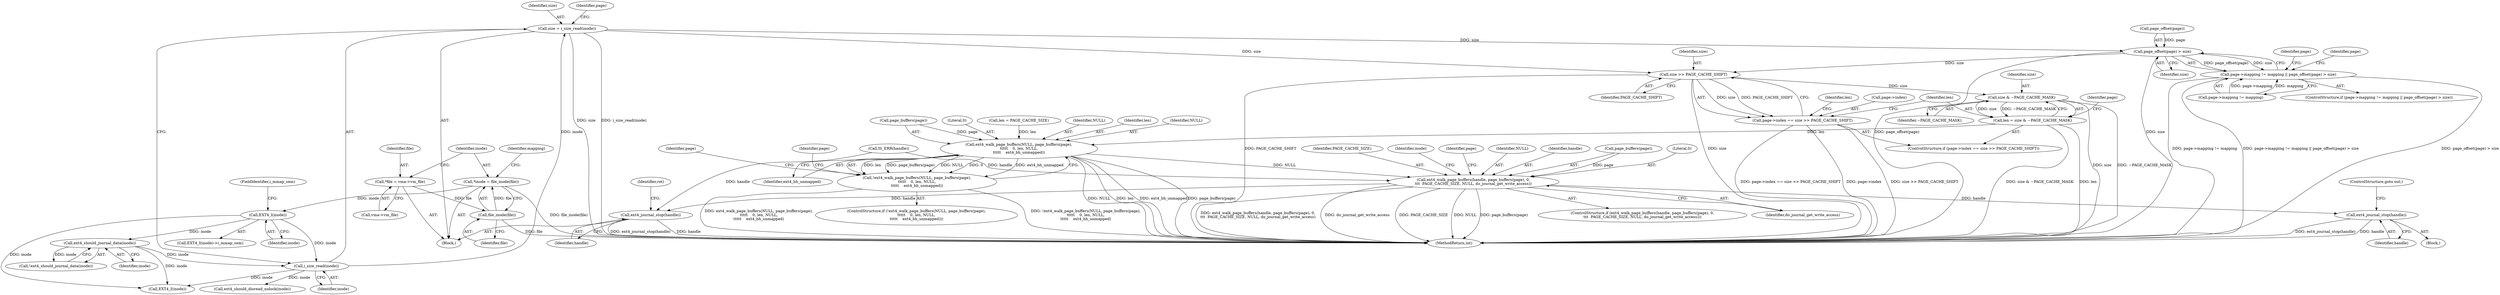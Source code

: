 digraph "0_linux_ea3d7209ca01da209cda6f0dea8be9cc4b7a933b_5@API" {
"1000194" [label="(Call,size = i_size_read(inode))"];
"1000196" [label="(Call,i_size_read(inode))"];
"1000152" [label="(Call,EXT4_I(inode))"];
"1000125" [label="(Call,*inode = file_inode(file))"];
"1000127" [label="(Call,file_inode(file))"];
"1000119" [label="(Call,*file = vma->vm_file)"];
"1000164" [label="(Call,ext4_should_journal_data(inode))"];
"1000205" [label="(Call,page_offset(page) > size)"];
"1000199" [label="(Call,page->mapping != mapping || page_offset(page) > size)"];
"1000221" [label="(Call,size >> PAGE_CACHE_SHIFT)"];
"1000217" [label="(Call,page->index == size >> PAGE_CACHE_SHIFT)"];
"1000226" [label="(Call,size & ~PAGE_CACHE_MASK)"];
"1000224" [label="(Call,len = size & ~PAGE_CACHE_MASK)"];
"1000239" [label="(Call,ext4_walk_page_buffers(NULL, page_buffers(page),\n\t\t\t\t\t    0, len, NULL,\n\t\t\t\t\t    ext4_bh_unmapped))"];
"1000238" [label="(Call,!ext4_walk_page_buffers(NULL, page_buffers(page),\n\t\t\t\t\t    0, len, NULL,\n\t\t\t\t\t    ext4_bh_unmapped))"];
"1000296" [label="(Call,ext4_walk_page_buffers(handle, page_buffers(page), 0,\n\t\t\t  PAGE_CACHE_SIZE, NULL, do_journal_get_write_access))"];
"1000310" [label="(Call,ext4_journal_stop(handle))"];
"1000316" [label="(Call,ext4_journal_stop(handle))"];
"1000165" [label="(Identifier,inode)"];
"1000300" [label="(Literal,0)"];
"1000197" [label="(Identifier,inode)"];
"1000301" [label="(Identifier,PAGE_CACHE_SIZE)"];
"1000316" [label="(Call,ext4_journal_stop(handle))"];
"1000241" [label="(Call,page_buffers(page))"];
"1000243" [label="(Literal,0)"];
"1000311" [label="(Identifier,handle)"];
"1000219" [label="(Identifier,page)"];
"1000164" [label="(Call,ext4_should_journal_data(inode))"];
"1000231" [label="(Identifier,len)"];
"1000275" [label="(Call,IS_ERR(handle))"];
"1000230" [label="(Call,len = PAGE_CACHE_SIZE)"];
"1000223" [label="(Identifier,PAGE_CACHE_SHIFT)"];
"1000310" [label="(Call,ext4_journal_stop(handle))"];
"1000237" [label="(ControlStructure,if (!ext4_walk_page_buffers(NULL, page_buffers(page),\n\t\t\t\t\t    0, len, NULL,\n\t\t\t\t\t    ext4_bh_unmapped)))"];
"1000195" [label="(Identifier,size)"];
"1000296" [label="(Call,ext4_walk_page_buffers(handle, page_buffers(page), 0,\n\t\t\t  PAGE_CACHE_SIZE, NULL, do_journal_get_write_access))"];
"1000235" [label="(Identifier,page)"];
"1000245" [label="(Identifier,NULL)"];
"1000321" [label="(Identifier,ret)"];
"1000227" [label="(Identifier,size)"];
"1000200" [label="(Call,page->mapping != mapping)"];
"1000222" [label="(Identifier,size)"];
"1000194" [label="(Call,size = i_size_read(inode))"];
"1000126" [label="(Identifier,inode)"];
"1000152" [label="(Call,EXT4_I(inode))"];
"1000218" [label="(Call,page->index)"];
"1000314" [label="(Identifier,inode)"];
"1000125" [label="(Call,*inode = file_inode(file))"];
"1000206" [label="(Call,page_offset(page))"];
"1000303" [label="(Identifier,do_journal_get_write_access)"];
"1000163" [label="(Call,!ext4_should_journal_data(inode))"];
"1000128" [label="(Identifier,file)"];
"1000108" [label="(Block,)"];
"1000205" [label="(Call,page_offset(page) > size)"];
"1000249" [label="(Identifier,page)"];
"1000198" [label="(ControlStructure,if (page->mapping != mapping || page_offset(page) > size))"];
"1000225" [label="(Identifier,len)"];
"1000224" [label="(Call,len = size & ~PAGE_CACHE_MASK)"];
"1000221" [label="(Call,size >> PAGE_CACHE_SHIFT)"];
"1000208" [label="(Identifier,size)"];
"1000154" [label="(FieldIdentifier,i_mmap_sem)"];
"1000151" [label="(Call,EXT4_I(inode)->i_mmap_sem)"];
"1000226" [label="(Call,size & ~PAGE_CACHE_MASK)"];
"1000306" [label="(Identifier,page)"];
"1000244" [label="(Identifier,len)"];
"1000131" [label="(Identifier,mapping)"];
"1000199" [label="(Call,page->mapping != mapping || page_offset(page) > size)"];
"1000246" [label="(Identifier,ext4_bh_unmapped)"];
"1000240" [label="(Identifier,NULL)"];
"1000153" [label="(Identifier,inode)"];
"1000202" [label="(Identifier,page)"];
"1000121" [label="(Call,vma->vm_file)"];
"1000340" [label="(Call,EXT4_I(inode))"];
"1000217" [label="(Call,page->index == size >> PAGE_CACHE_SHIFT)"];
"1000295" [label="(ControlStructure,if (ext4_walk_page_buffers(handle, page_buffers(page), 0,\n\t\t\t  PAGE_CACHE_SIZE, NULL, do_journal_get_write_access)))"];
"1000302" [label="(Identifier,NULL)"];
"1000304" [label="(Block,)"];
"1000312" [label="(ControlStructure,goto out;)"];
"1000216" [label="(ControlStructure,if (page->index == size >> PAGE_CACHE_SHIFT))"];
"1000228" [label="(Identifier,~PAGE_CACHE_MASK)"];
"1000239" [label="(Call,ext4_walk_page_buffers(NULL, page_buffers(page),\n\t\t\t\t\t    0, len, NULL,\n\t\t\t\t\t    ext4_bh_unmapped))"];
"1000196" [label="(Call,i_size_read(inode))"];
"1000127" [label="(Call,file_inode(file))"];
"1000238" [label="(Call,!ext4_walk_page_buffers(NULL, page_buffers(page),\n\t\t\t\t\t    0, len, NULL,\n\t\t\t\t\t    ext4_bh_unmapped))"];
"1000317" [label="(Identifier,handle)"];
"1000255" [label="(Identifier,page)"];
"1000120" [label="(Identifier,file)"];
"1000297" [label="(Identifier,handle)"];
"1000298" [label="(Call,page_buffers(page))"];
"1000257" [label="(Call,ext4_should_dioread_nolock(inode))"];
"1000119" [label="(Call,*file = vma->vm_file)"];
"1000211" [label="(Identifier,page)"];
"1000349" [label="(MethodReturn,int)"];
"1000194" -> "1000108"  [label="AST: "];
"1000194" -> "1000196"  [label="CFG: "];
"1000195" -> "1000194"  [label="AST: "];
"1000196" -> "1000194"  [label="AST: "];
"1000202" -> "1000194"  [label="CFG: "];
"1000194" -> "1000349"  [label="DDG: size"];
"1000194" -> "1000349"  [label="DDG: i_size_read(inode)"];
"1000196" -> "1000194"  [label="DDG: inode"];
"1000194" -> "1000205"  [label="DDG: size"];
"1000194" -> "1000221"  [label="DDG: size"];
"1000196" -> "1000197"  [label="CFG: "];
"1000197" -> "1000196"  [label="AST: "];
"1000152" -> "1000196"  [label="DDG: inode"];
"1000164" -> "1000196"  [label="DDG: inode"];
"1000196" -> "1000257"  [label="DDG: inode"];
"1000196" -> "1000340"  [label="DDG: inode"];
"1000152" -> "1000151"  [label="AST: "];
"1000152" -> "1000153"  [label="CFG: "];
"1000153" -> "1000152"  [label="AST: "];
"1000154" -> "1000152"  [label="CFG: "];
"1000125" -> "1000152"  [label="DDG: inode"];
"1000152" -> "1000164"  [label="DDG: inode"];
"1000152" -> "1000340"  [label="DDG: inode"];
"1000125" -> "1000108"  [label="AST: "];
"1000125" -> "1000127"  [label="CFG: "];
"1000126" -> "1000125"  [label="AST: "];
"1000127" -> "1000125"  [label="AST: "];
"1000131" -> "1000125"  [label="CFG: "];
"1000125" -> "1000349"  [label="DDG: file_inode(file)"];
"1000127" -> "1000125"  [label="DDG: file"];
"1000127" -> "1000128"  [label="CFG: "];
"1000128" -> "1000127"  [label="AST: "];
"1000127" -> "1000349"  [label="DDG: file"];
"1000119" -> "1000127"  [label="DDG: file"];
"1000119" -> "1000108"  [label="AST: "];
"1000119" -> "1000121"  [label="CFG: "];
"1000120" -> "1000119"  [label="AST: "];
"1000121" -> "1000119"  [label="AST: "];
"1000126" -> "1000119"  [label="CFG: "];
"1000164" -> "1000163"  [label="AST: "];
"1000164" -> "1000165"  [label="CFG: "];
"1000165" -> "1000164"  [label="AST: "];
"1000163" -> "1000164"  [label="CFG: "];
"1000164" -> "1000163"  [label="DDG: inode"];
"1000164" -> "1000340"  [label="DDG: inode"];
"1000205" -> "1000199"  [label="AST: "];
"1000205" -> "1000208"  [label="CFG: "];
"1000206" -> "1000205"  [label="AST: "];
"1000208" -> "1000205"  [label="AST: "];
"1000199" -> "1000205"  [label="CFG: "];
"1000205" -> "1000349"  [label="DDG: page_offset(page)"];
"1000205" -> "1000349"  [label="DDG: size"];
"1000205" -> "1000199"  [label="DDG: page_offset(page)"];
"1000205" -> "1000199"  [label="DDG: size"];
"1000206" -> "1000205"  [label="DDG: page"];
"1000205" -> "1000221"  [label="DDG: size"];
"1000199" -> "1000198"  [label="AST: "];
"1000199" -> "1000200"  [label="CFG: "];
"1000200" -> "1000199"  [label="AST: "];
"1000211" -> "1000199"  [label="CFG: "];
"1000219" -> "1000199"  [label="CFG: "];
"1000199" -> "1000349"  [label="DDG: page->mapping != mapping"];
"1000199" -> "1000349"  [label="DDG: page->mapping != mapping || page_offset(page) > size"];
"1000199" -> "1000349"  [label="DDG: page_offset(page) > size"];
"1000200" -> "1000199"  [label="DDG: page->mapping"];
"1000200" -> "1000199"  [label="DDG: mapping"];
"1000221" -> "1000217"  [label="AST: "];
"1000221" -> "1000223"  [label="CFG: "];
"1000222" -> "1000221"  [label="AST: "];
"1000223" -> "1000221"  [label="AST: "];
"1000217" -> "1000221"  [label="CFG: "];
"1000221" -> "1000349"  [label="DDG: PAGE_CACHE_SHIFT"];
"1000221" -> "1000349"  [label="DDG: size"];
"1000221" -> "1000217"  [label="DDG: size"];
"1000221" -> "1000217"  [label="DDG: PAGE_CACHE_SHIFT"];
"1000221" -> "1000226"  [label="DDG: size"];
"1000217" -> "1000216"  [label="AST: "];
"1000218" -> "1000217"  [label="AST: "];
"1000225" -> "1000217"  [label="CFG: "];
"1000231" -> "1000217"  [label="CFG: "];
"1000217" -> "1000349"  [label="DDG: size >> PAGE_CACHE_SHIFT"];
"1000217" -> "1000349"  [label="DDG: page->index == size >> PAGE_CACHE_SHIFT"];
"1000217" -> "1000349"  [label="DDG: page->index"];
"1000226" -> "1000224"  [label="AST: "];
"1000226" -> "1000228"  [label="CFG: "];
"1000227" -> "1000226"  [label="AST: "];
"1000228" -> "1000226"  [label="AST: "];
"1000224" -> "1000226"  [label="CFG: "];
"1000226" -> "1000349"  [label="DDG: size"];
"1000226" -> "1000349"  [label="DDG: ~PAGE_CACHE_MASK"];
"1000226" -> "1000224"  [label="DDG: size"];
"1000226" -> "1000224"  [label="DDG: ~PAGE_CACHE_MASK"];
"1000224" -> "1000216"  [label="AST: "];
"1000225" -> "1000224"  [label="AST: "];
"1000235" -> "1000224"  [label="CFG: "];
"1000224" -> "1000349"  [label="DDG: len"];
"1000224" -> "1000349"  [label="DDG: size & ~PAGE_CACHE_MASK"];
"1000224" -> "1000239"  [label="DDG: len"];
"1000239" -> "1000238"  [label="AST: "];
"1000239" -> "1000246"  [label="CFG: "];
"1000240" -> "1000239"  [label="AST: "];
"1000241" -> "1000239"  [label="AST: "];
"1000243" -> "1000239"  [label="AST: "];
"1000244" -> "1000239"  [label="AST: "];
"1000245" -> "1000239"  [label="AST: "];
"1000246" -> "1000239"  [label="AST: "];
"1000238" -> "1000239"  [label="CFG: "];
"1000239" -> "1000349"  [label="DDG: NULL"];
"1000239" -> "1000349"  [label="DDG: len"];
"1000239" -> "1000349"  [label="DDG: ext4_bh_unmapped"];
"1000239" -> "1000349"  [label="DDG: page_buffers(page)"];
"1000239" -> "1000238"  [label="DDG: len"];
"1000239" -> "1000238"  [label="DDG: page_buffers(page)"];
"1000239" -> "1000238"  [label="DDG: NULL"];
"1000239" -> "1000238"  [label="DDG: 0"];
"1000239" -> "1000238"  [label="DDG: ext4_bh_unmapped"];
"1000241" -> "1000239"  [label="DDG: page"];
"1000230" -> "1000239"  [label="DDG: len"];
"1000239" -> "1000296"  [label="DDG: NULL"];
"1000238" -> "1000237"  [label="AST: "];
"1000249" -> "1000238"  [label="CFG: "];
"1000255" -> "1000238"  [label="CFG: "];
"1000238" -> "1000349"  [label="DDG: ext4_walk_page_buffers(NULL, page_buffers(page),\n\t\t\t\t\t    0, len, NULL,\n\t\t\t\t\t    ext4_bh_unmapped)"];
"1000238" -> "1000349"  [label="DDG: !ext4_walk_page_buffers(NULL, page_buffers(page),\n\t\t\t\t\t    0, len, NULL,\n\t\t\t\t\t    ext4_bh_unmapped)"];
"1000296" -> "1000295"  [label="AST: "];
"1000296" -> "1000303"  [label="CFG: "];
"1000297" -> "1000296"  [label="AST: "];
"1000298" -> "1000296"  [label="AST: "];
"1000300" -> "1000296"  [label="AST: "];
"1000301" -> "1000296"  [label="AST: "];
"1000302" -> "1000296"  [label="AST: "];
"1000303" -> "1000296"  [label="AST: "];
"1000306" -> "1000296"  [label="CFG: "];
"1000314" -> "1000296"  [label="CFG: "];
"1000296" -> "1000349"  [label="DDG: page_buffers(page)"];
"1000296" -> "1000349"  [label="DDG: ext4_walk_page_buffers(handle, page_buffers(page), 0,\n\t\t\t  PAGE_CACHE_SIZE, NULL, do_journal_get_write_access)"];
"1000296" -> "1000349"  [label="DDG: do_journal_get_write_access"];
"1000296" -> "1000349"  [label="DDG: PAGE_CACHE_SIZE"];
"1000296" -> "1000349"  [label="DDG: NULL"];
"1000275" -> "1000296"  [label="DDG: handle"];
"1000298" -> "1000296"  [label="DDG: page"];
"1000296" -> "1000310"  [label="DDG: handle"];
"1000296" -> "1000316"  [label="DDG: handle"];
"1000310" -> "1000304"  [label="AST: "];
"1000310" -> "1000311"  [label="CFG: "];
"1000311" -> "1000310"  [label="AST: "];
"1000312" -> "1000310"  [label="CFG: "];
"1000310" -> "1000349"  [label="DDG: ext4_journal_stop(handle)"];
"1000310" -> "1000349"  [label="DDG: handle"];
"1000316" -> "1000108"  [label="AST: "];
"1000316" -> "1000317"  [label="CFG: "];
"1000317" -> "1000316"  [label="AST: "];
"1000321" -> "1000316"  [label="CFG: "];
"1000316" -> "1000349"  [label="DDG: ext4_journal_stop(handle)"];
"1000316" -> "1000349"  [label="DDG: handle"];
"1000275" -> "1000316"  [label="DDG: handle"];
}
